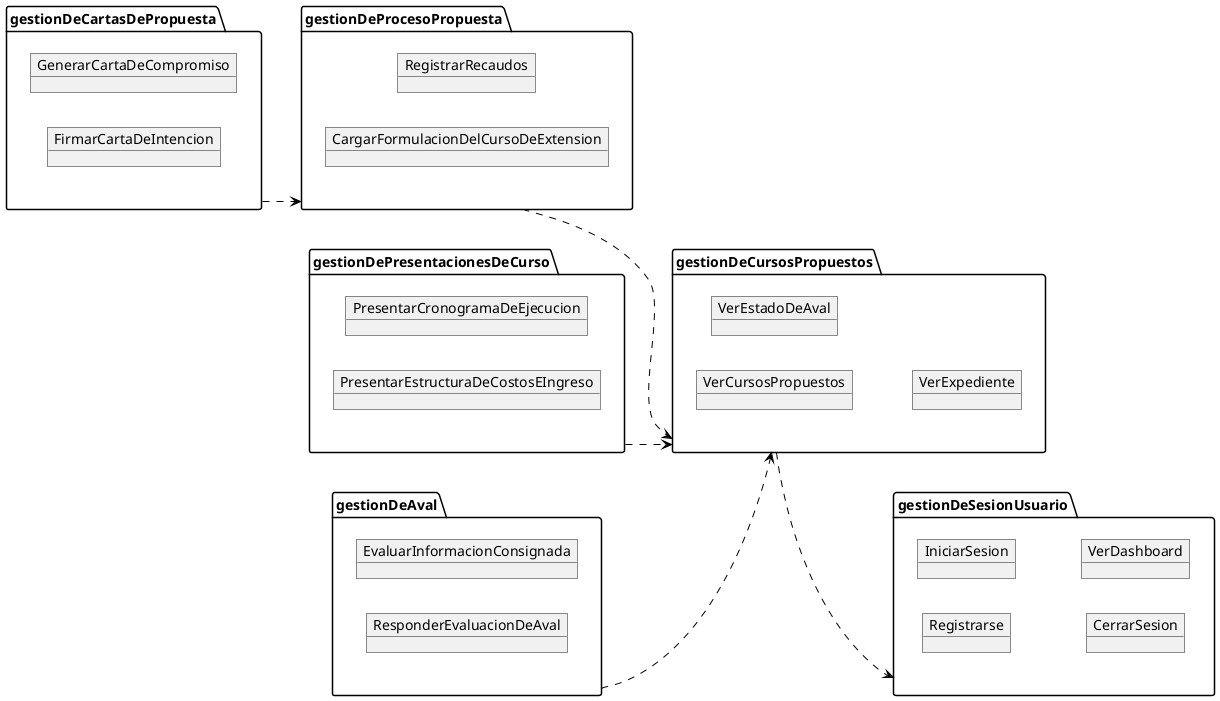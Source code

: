 @startuml DiagramaDePaquetes
left to right direction

' package "gestionDeCursos" as G_cursos{
'     object CursoDeExtension
' } 

package "gestionDeCursosPropuestos" as G_cursosPropuestos{
    object VerCursosPropuestos
    object VerEstadoDeAval
    object VerExpediente
}

package "gestionDeProcesoPropuesta" as G_propuesta{
    object RegistrarRecaudos
    object CargarFormulacionDelCursoDeExtension
}

package "gestionDePresentacionesDeCurso" as G_presentaciones{
    object PresentarCronogramaDeEjecucion
    object PresentarEstructuraDeCostosEIngreso
}

package "gestionDeAval" as G_aval{
    object EvaluarInformacionConsignada
    object ResponderEvaluacionDeAval
}

package "gestionDeCartasDePropuesta" as G_cartas{
    object GenerarCartaDeCompromiso
    object FirmarCartaDeIntencion
}


package "gestionDeSesionUsuario" as G_user {
    object Registrarse
    object IniciarSesion
    object CerrarSesion
    object VerDashboard
}

G_cursosPropuestos -d-> G_user #Black;line.dashed;
' G_cursosPropuestos --> G_cursos #Black;line.dashed;


G_presentaciones -d-> G_cursosPropuestos #Black;line.dashed;
G_aval -d-> G_cursosPropuestos #Black;line.dashed;
G_propuesta -d-> G_cursosPropuestos #Black;line.dashed;
G_cartas -d-> G_propuesta #Black;line.dashed;
' G_aval --> G_user #Black;line.dashed;
' G_cursosPropuestos ----> G_user #Black;line.dashed;
' G_propuesta ------> G_user #Black;line.dashed;

@enduml